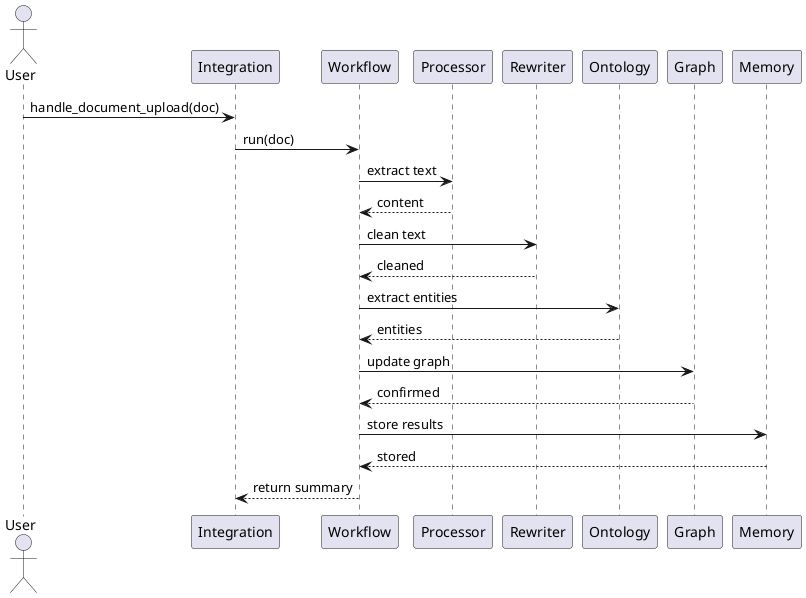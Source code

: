 @startuml
actor User
participant Integration
participant Workflow
participant Processor
participant Rewriter
participant Ontology
participant Graph
participant Memory

User -> Integration: handle_document_upload(doc)
Integration -> Workflow: run(doc)
Workflow -> Processor: extract text
Processor --> Workflow: content
Workflow -> Rewriter: clean text
Rewriter --> Workflow: cleaned
Workflow -> Ontology: extract entities
Ontology --> Workflow: entities
Workflow -> Graph: update graph
Graph --> Workflow: confirmed
Workflow -> Memory: store results
Memory --> Workflow: stored
Integration <-- Workflow: return summary
@enduml
